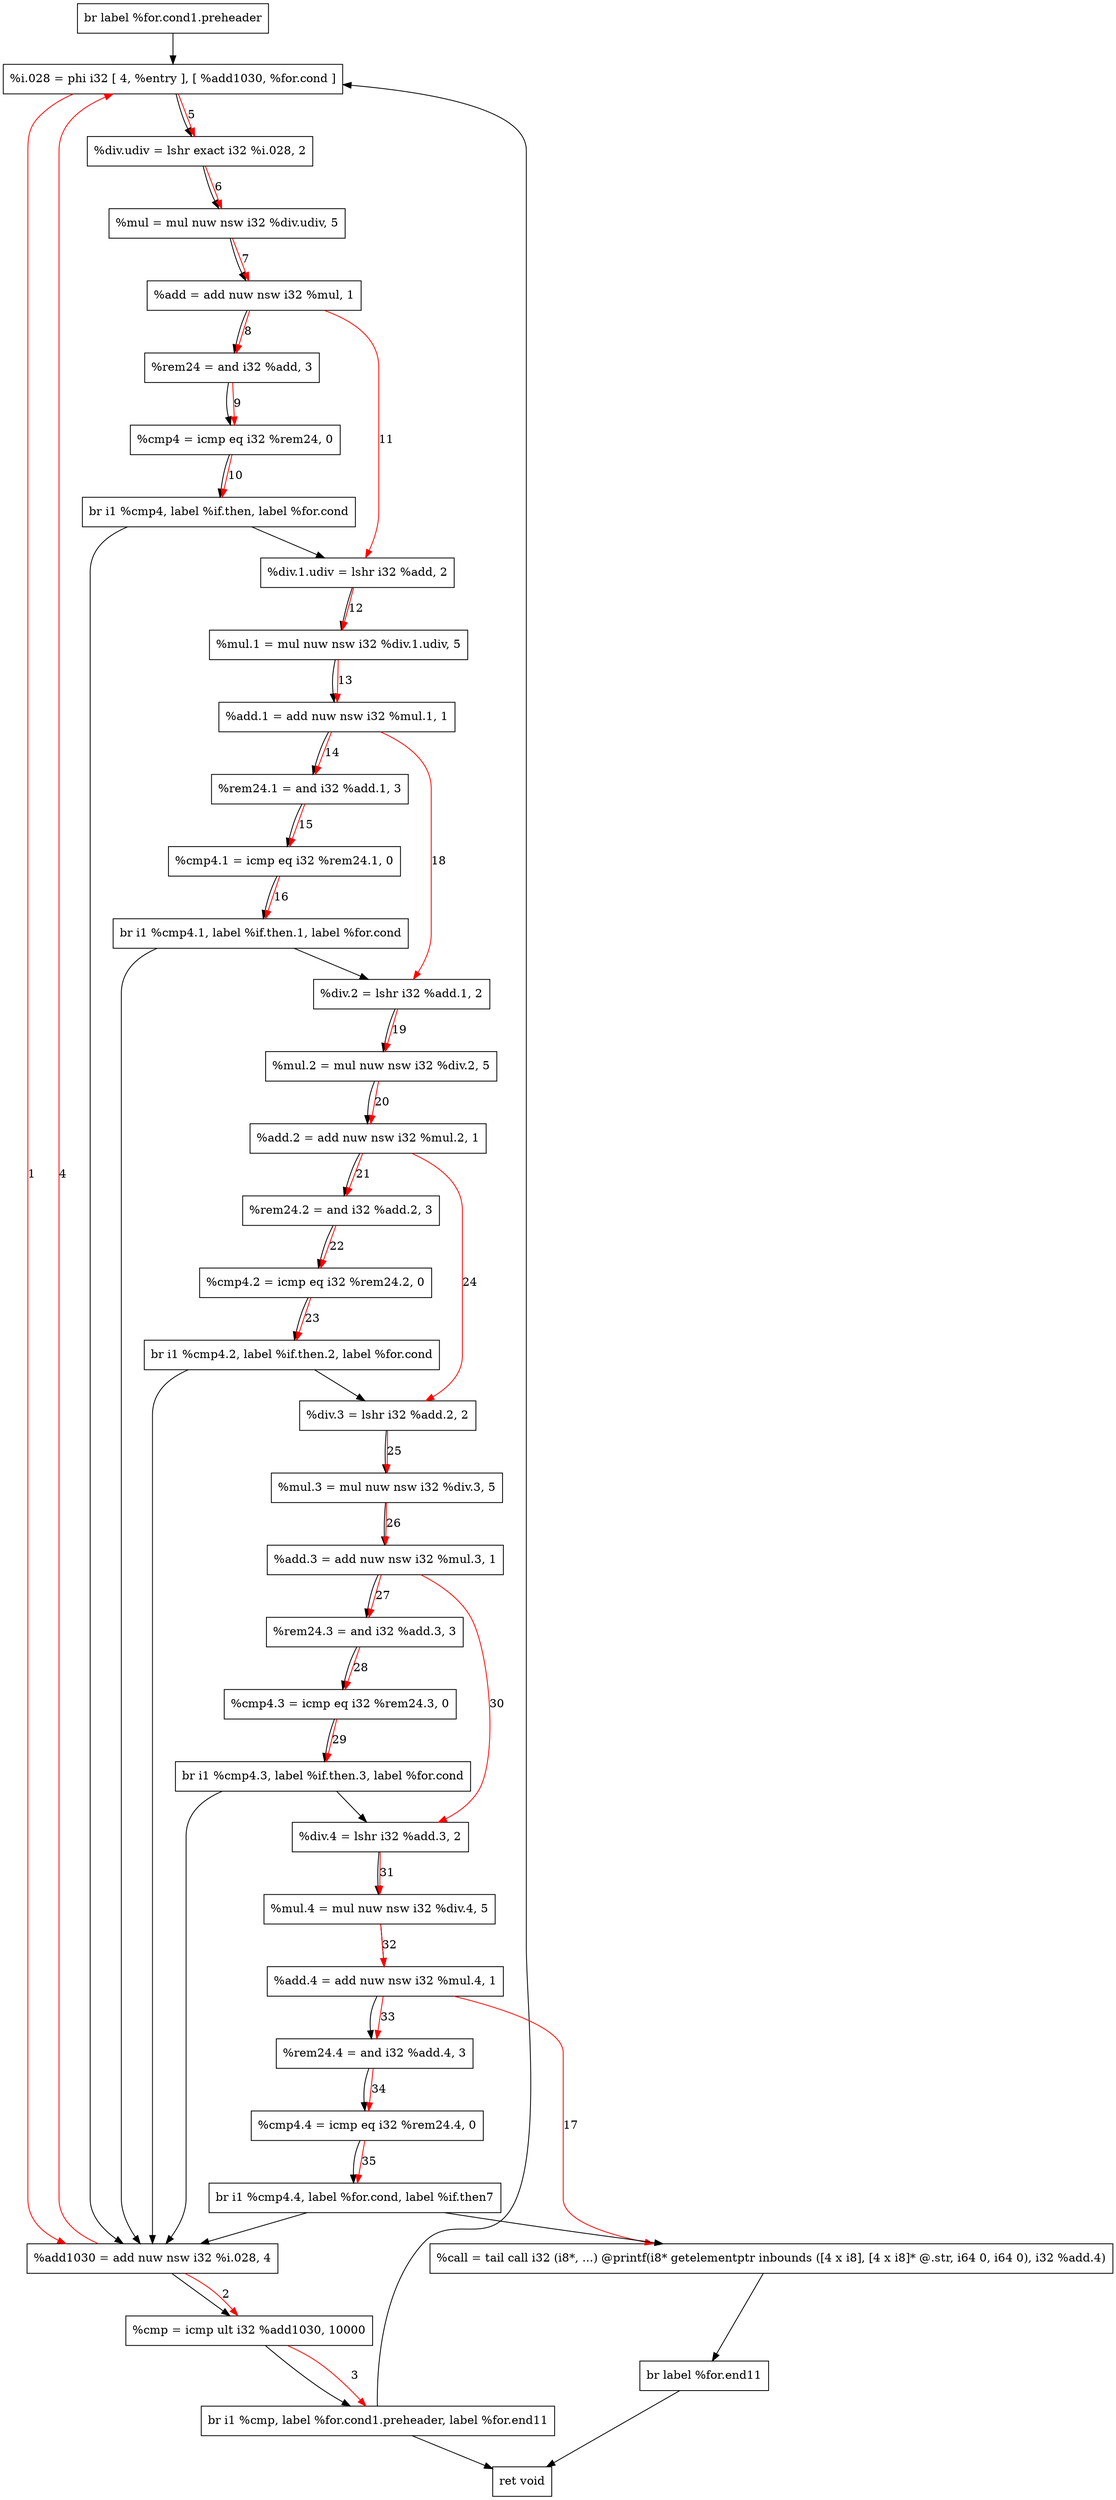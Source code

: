 digraph "CDFG for'func' function" {
	Node0x564f94642fe8[shape=record, label="  br label %for.cond1.preheader"]
	Node0x564f946437a0[shape=record, label="  %add1030 = add nuw nsw i32 %i.028, 4"]
	Node0x564f94643860[shape=record, label="  %cmp = icmp ult i32 %add1030, 10000"]
	Node0x564f945ccc98[shape=record, label="  br i1 %cmp, label %for.cond1.preheader, label %for.end11"]
	Node0x564f94643a08[shape=record, label="  %i.028 = phi i32 [ 4, %entry ], [ %add1030, %for.cond ]"]
	Node0x564f94643ad0[shape=record, label="  %div.udiv = lshr exact i32 %i.028, 2"]
	Node0x564f94643b70[shape=record, label="  %mul = mul nuw nsw i32 %div.udiv, 5"]
	Node0x564f94643c10[shape=record, label="  %add = add nuw nsw i32 %mul, 1"]
	Node0x564f94643cd0[shape=record, label="  %rem24 = and i32 %add, 3"]
	Node0x564f94643d90[shape=record, label="  %cmp4 = icmp eq i32 %rem24, 0"]
	Node0x564f945ccdb8[shape=record, label="  br i1 %cmp4, label %if.then, label %for.cond"]
	Node0x564f94644030[shape=record, label="  %div.1.udiv = lshr i32 %add, 2"]
	Node0x564f946440a0[shape=record, label="  %mul.1 = mul nuw nsw i32 %div.1.udiv, 5"]
	Node0x564f94644130[shape=record, label="  %add.1 = add nuw nsw i32 %mul.1, 1"]
	Node0x564f946441c0[shape=record, label="  %rem24.1 = and i32 %add.1, 3"]
	Node0x564f94644250[shape=record, label="  %cmp4.1 = icmp eq i32 %rem24.1, 0"]
	Node0x564f945d8228[shape=record, label="  br i1 %cmp4.1, label %if.then.1, label %for.cond"]
	Node0x564f946447b8[shape=record, label="  %call = tail call i32 (i8*, ...) @printf(i8* getelementptr inbounds ([4 x i8], [4 x i8]* @.str, i64 0, i64 0), i32 %add.4)"]
	Node0x564f94644898[shape=record, label="  br label %for.end11"]
	Node0x564f946448e0[shape=record, label="  ret void"]
	Node0x564f94644950[shape=record, label="  %div.2 = lshr i32 %add.1, 2"]
	Node0x564f946449e0[shape=record, label="  %mul.2 = mul nuw nsw i32 %div.2, 5"]
	Node0x564f94644a70[shape=record, label="  %add.2 = add nuw nsw i32 %mul.2, 1"]
	Node0x564f94644b00[shape=record, label="  %rem24.2 = and i32 %add.2, 3"]
	Node0x564f94644eb0[shape=record, label="  %cmp4.2 = icmp eq i32 %rem24.2, 0"]
	Node0x564f945d8468[shape=record, label="  br i1 %cmp4.2, label %if.then.2, label %for.cond"]
	Node0x564f94644fc0[shape=record, label="  %div.3 = lshr i32 %add.2, 2"]
	Node0x564f94645050[shape=record, label="  %mul.3 = mul nuw nsw i32 %div.3, 5"]
	Node0x564f946450e0[shape=record, label="  %add.3 = add nuw nsw i32 %mul.3, 1"]
	Node0x564f94645170[shape=record, label="  %rem24.3 = and i32 %add.3, 3"]
	Node0x564f94645200[shape=record, label="  %cmp4.3 = icmp eq i32 %rem24.3, 0"]
	Node0x564f945d8588[shape=record, label="  br i1 %cmp4.3, label %if.then.3, label %for.cond"]
	Node0x564f94645310[shape=record, label="  %div.4 = lshr i32 %add.3, 2"]
	Node0x564f946453a0[shape=record, label="  %mul.4 = mul nuw nsw i32 %div.4, 5"]
	Node0x564f94645430[shape=record, label="  %add.4 = add nuw nsw i32 %mul.4, 1"]
	Node0x564f946454a0[shape=record, label="  %rem24.4 = and i32 %add.4, 3"]
	Node0x564f94645530[shape=record, label="  %cmp4.4 = icmp eq i32 %rem24.4, 0"]
	Node0x564f946455d8[shape=record, label="  br i1 %cmp4.4, label %for.cond, label %if.then7"]
	Node0x564f94642fe8 -> Node0x564f94643a08
	Node0x564f946437a0 -> Node0x564f94643860
	Node0x564f94643860 -> Node0x564f945ccc98
	Node0x564f945ccc98 -> Node0x564f94643a08
	Node0x564f945ccc98 -> Node0x564f946448e0
	Node0x564f94643a08 -> Node0x564f94643ad0
	Node0x564f94643ad0 -> Node0x564f94643b70
	Node0x564f94643b70 -> Node0x564f94643c10
	Node0x564f94643c10 -> Node0x564f94643cd0
	Node0x564f94643cd0 -> Node0x564f94643d90
	Node0x564f94643d90 -> Node0x564f945ccdb8
	Node0x564f945ccdb8 -> Node0x564f94644030
	Node0x564f945ccdb8 -> Node0x564f946437a0
	Node0x564f94644030 -> Node0x564f946440a0
	Node0x564f946440a0 -> Node0x564f94644130
	Node0x564f94644130 -> Node0x564f946441c0
	Node0x564f946441c0 -> Node0x564f94644250
	Node0x564f94644250 -> Node0x564f945d8228
	Node0x564f945d8228 -> Node0x564f94644950
	Node0x564f945d8228 -> Node0x564f946437a0
	Node0x564f946447b8 -> Node0x564f94644898
	Node0x564f94644898 -> Node0x564f946448e0
	Node0x564f94644950 -> Node0x564f946449e0
	Node0x564f946449e0 -> Node0x564f94644a70
	Node0x564f94644a70 -> Node0x564f94644b00
	Node0x564f94644b00 -> Node0x564f94644eb0
	Node0x564f94644eb0 -> Node0x564f945d8468
	Node0x564f945d8468 -> Node0x564f94644fc0
	Node0x564f945d8468 -> Node0x564f946437a0
	Node0x564f94644fc0 -> Node0x564f94645050
	Node0x564f94645050 -> Node0x564f946450e0
	Node0x564f946450e0 -> Node0x564f94645170
	Node0x564f94645170 -> Node0x564f94645200
	Node0x564f94645200 -> Node0x564f945d8588
	Node0x564f945d8588 -> Node0x564f94645310
	Node0x564f945d8588 -> Node0x564f946437a0
	Node0x564f94645310 -> Node0x564f946453a0
	Node0x564f946453a0 -> Node0x564f94645430
	Node0x564f94645430 -> Node0x564f946454a0
	Node0x564f946454a0 -> Node0x564f94645530
	Node0x564f94645530 -> Node0x564f946455d8
	Node0x564f946455d8 -> Node0x564f946437a0
	Node0x564f946455d8 -> Node0x564f946447b8
edge [color=red]
	Node0x564f94643a08 -> Node0x564f946437a0[label="1"]
	Node0x564f946437a0 -> Node0x564f94643860[label="2"]
	Node0x564f94643860 -> Node0x564f945ccc98[label="3"]
	Node0x564f946437a0 -> Node0x564f94643a08[label="4"]
	Node0x564f94643a08 -> Node0x564f94643ad0[label="5"]
	Node0x564f94643ad0 -> Node0x564f94643b70[label="6"]
	Node0x564f94643b70 -> Node0x564f94643c10[label="7"]
	Node0x564f94643c10 -> Node0x564f94643cd0[label="8"]
	Node0x564f94643cd0 -> Node0x564f94643d90[label="9"]
	Node0x564f94643d90 -> Node0x564f945ccdb8[label="10"]
	Node0x564f94643c10 -> Node0x564f94644030[label="11"]
	Node0x564f94644030 -> Node0x564f946440a0[label="12"]
	Node0x564f946440a0 -> Node0x564f94644130[label="13"]
	Node0x564f94644130 -> Node0x564f946441c0[label="14"]
	Node0x564f946441c0 -> Node0x564f94644250[label="15"]
	Node0x564f94644250 -> Node0x564f945d8228[label="16"]
	Node0x564f94645430 -> Node0x564f946447b8[label="17"]
	Node0x564f94644130 -> Node0x564f94644950[label="18"]
	Node0x564f94644950 -> Node0x564f946449e0[label="19"]
	Node0x564f946449e0 -> Node0x564f94644a70[label="20"]
	Node0x564f94644a70 -> Node0x564f94644b00[label="21"]
	Node0x564f94644b00 -> Node0x564f94644eb0[label="22"]
	Node0x564f94644eb0 -> Node0x564f945d8468[label="23"]
	Node0x564f94644a70 -> Node0x564f94644fc0[label="24"]
	Node0x564f94644fc0 -> Node0x564f94645050[label="25"]
	Node0x564f94645050 -> Node0x564f946450e0[label="26"]
	Node0x564f946450e0 -> Node0x564f94645170[label="27"]
	Node0x564f94645170 -> Node0x564f94645200[label="28"]
	Node0x564f94645200 -> Node0x564f945d8588[label="29"]
	Node0x564f946450e0 -> Node0x564f94645310[label="30"]
	Node0x564f94645310 -> Node0x564f946453a0[label="31"]
	Node0x564f946453a0 -> Node0x564f94645430[label="32"]
	Node0x564f94645430 -> Node0x564f946454a0[label="33"]
	Node0x564f946454a0 -> Node0x564f94645530[label="34"]
	Node0x564f94645530 -> Node0x564f946455d8[label="35"]
}
